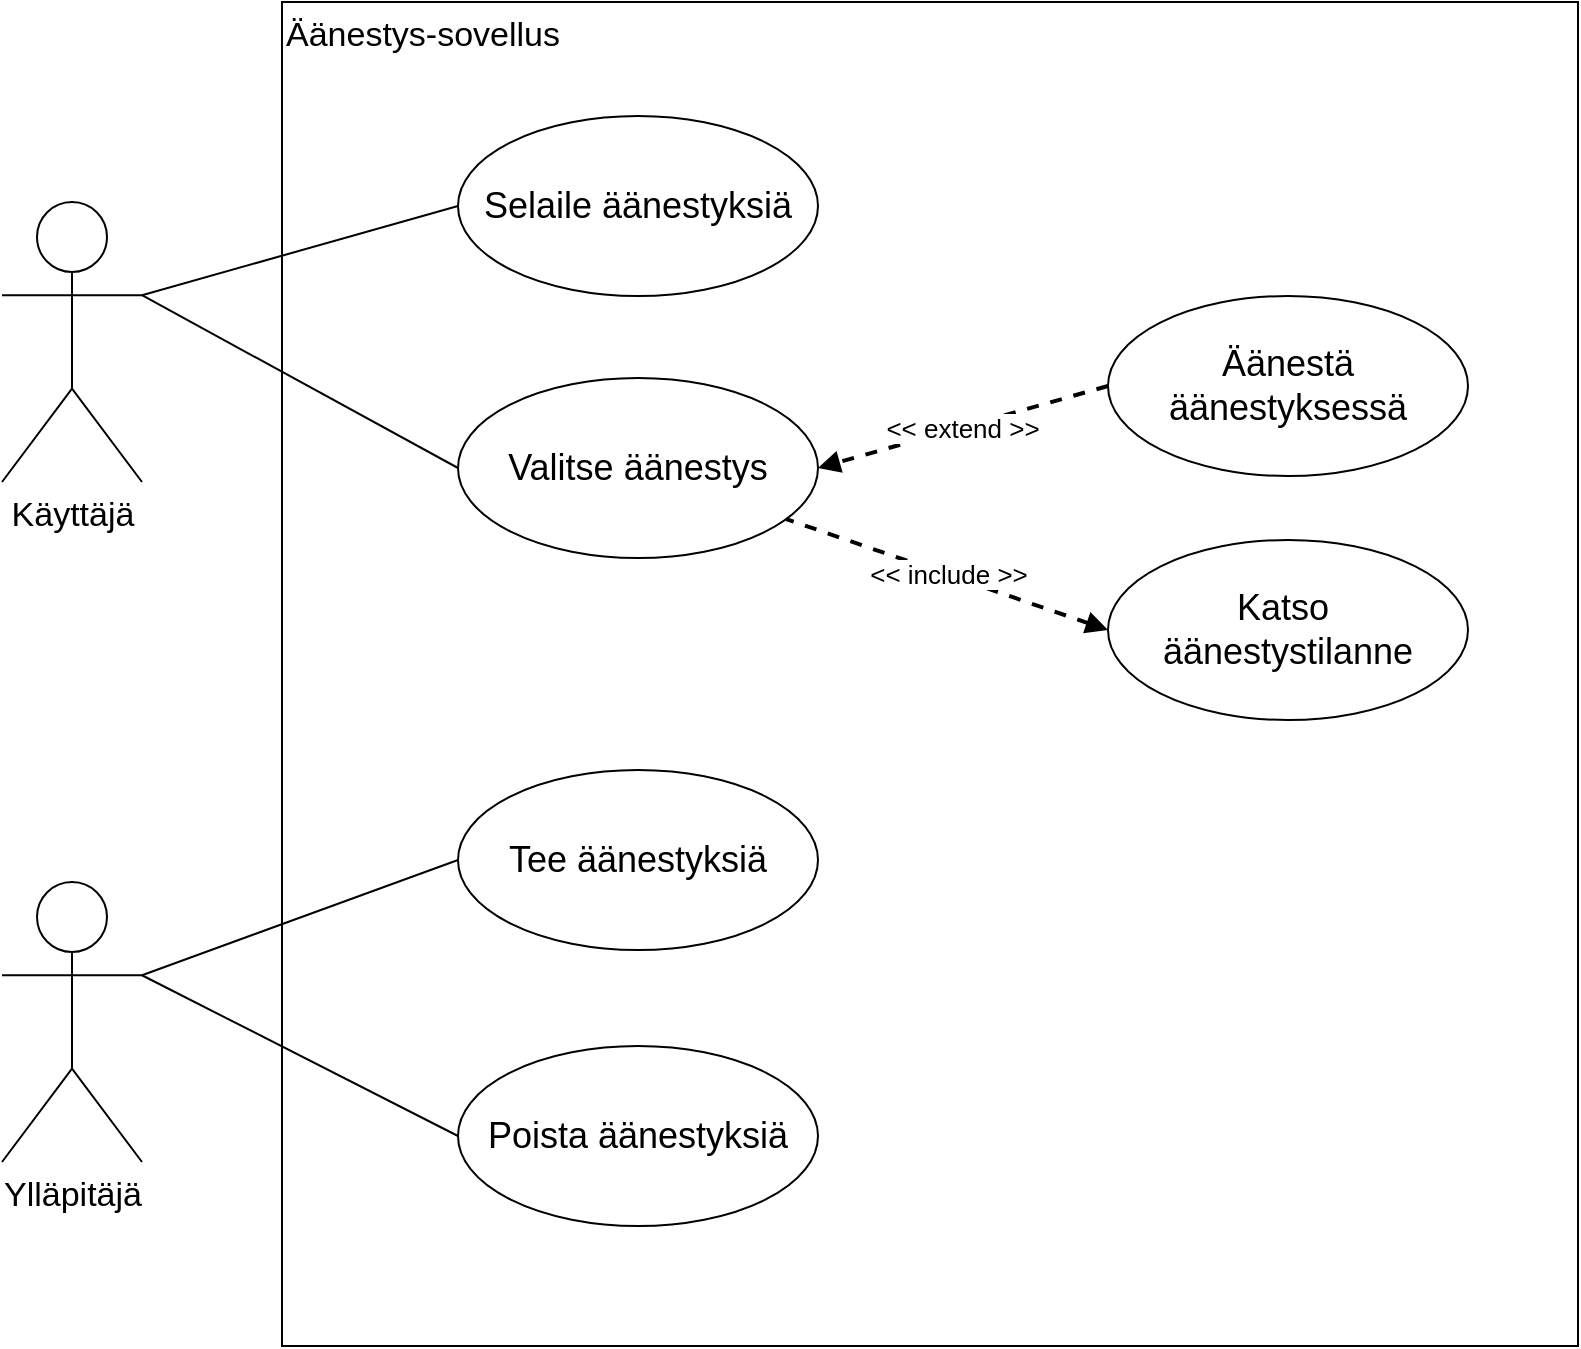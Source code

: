 <mxfile version="15.2.1" type="device"><diagram id="aMJmdSZc4l8r2ljoFjaH" name="Page-1"><mxGraphModel dx="1673" dy="941" grid="0" gridSize="10" guides="1" tooltips="1" connect="1" arrows="1" fold="1" page="1" pageScale="1" pageWidth="1169" pageHeight="827" math="0" shadow="0"><root><mxCell id="0"/><mxCell id="1" parent="0"/><mxCell id="9OXzbN1TFle5y4JEY5MP-1" value="Käyttäjä" style="shape=umlActor;verticalLabelPosition=bottom;verticalAlign=top;html=1;fontSize=17;" vertex="1" parent="1"><mxGeometry x="197" y="144" width="70" height="140" as="geometry"/></mxCell><mxCell id="9OXzbN1TFle5y4JEY5MP-6" value="Äänestys-sovellus" style="rounded=0;whiteSpace=wrap;html=1;fillColor=none;align=left;verticalAlign=top;fontSize=17;" vertex="1" parent="1"><mxGeometry x="337" y="44" width="648" height="672" as="geometry"/></mxCell><mxCell id="9OXzbN1TFle5y4JEY5MP-12" style="rounded=0;orthogonalLoop=1;jettySize=auto;html=1;exitX=0;exitY=0.5;exitDx=0;exitDy=0;entryX=1;entryY=0.333;entryDx=0;entryDy=0;entryPerimeter=0;fontSize=17;endArrow=none;endFill=0;" edge="1" parent="1" source="9OXzbN1TFle5y4JEY5MP-7" target="9OXzbN1TFle5y4JEY5MP-1"><mxGeometry relative="1" as="geometry"/></mxCell><mxCell id="9OXzbN1TFle5y4JEY5MP-7" value="Selaile äänestyksiä" style="ellipse;whiteSpace=wrap;html=1;fontSize=18;fillColor=default;" vertex="1" parent="1"><mxGeometry x="425" y="101" width="180" height="90" as="geometry"/></mxCell><mxCell id="9OXzbN1TFle5y4JEY5MP-13" style="edgeStyle=none;rounded=0;orthogonalLoop=1;jettySize=auto;html=1;exitX=0;exitY=0.5;exitDx=0;exitDy=0;entryX=1;entryY=0.333;entryDx=0;entryDy=0;entryPerimeter=0;fontSize=17;endArrow=none;endFill=0;" edge="1" parent="1" source="9OXzbN1TFle5y4JEY5MP-10" target="9OXzbN1TFle5y4JEY5MP-1"><mxGeometry relative="1" as="geometry"/></mxCell><mxCell id="9OXzbN1TFle5y4JEY5MP-10" value="Valitse äänestys" style="ellipse;whiteSpace=wrap;html=1;fontSize=18;fillColor=default;" vertex="1" parent="1"><mxGeometry x="425" y="232" width="180" height="90" as="geometry"/></mxCell><mxCell id="9OXzbN1TFle5y4JEY5MP-16" value="&amp;lt;&amp;lt; include &amp;gt;&amp;gt;" style="edgeStyle=none;rounded=0;orthogonalLoop=1;jettySize=auto;html=1;exitX=0;exitY=0.5;exitDx=0;exitDy=0;fontSize=13;endArrow=none;endFill=0;dashed=1;strokeWidth=2;startArrow=block;startFill=1;" edge="1" parent="1" source="9OXzbN1TFle5y4JEY5MP-11" target="9OXzbN1TFle5y4JEY5MP-10"><mxGeometry relative="1" as="geometry"/></mxCell><mxCell id="9OXzbN1TFle5y4JEY5MP-11" value="Katso&amp;nbsp; äänestystilanne" style="ellipse;whiteSpace=wrap;html=1;fontSize=18;fillColor=default;" vertex="1" parent="1"><mxGeometry x="750" y="313" width="180" height="90" as="geometry"/></mxCell><mxCell id="9OXzbN1TFle5y4JEY5MP-18" value="&amp;lt;&amp;lt; extend &amp;gt;&amp;gt;" style="edgeStyle=none;rounded=0;orthogonalLoop=1;jettySize=auto;html=1;exitX=0;exitY=0.5;exitDx=0;exitDy=0;entryX=1;entryY=0.5;entryDx=0;entryDy=0;fontSize=13;endArrow=block;endFill=1;dashed=1;strokeWidth=2;startArrow=none;startFill=0;" edge="1" parent="1" source="9OXzbN1TFle5y4JEY5MP-14" target="9OXzbN1TFle5y4JEY5MP-10"><mxGeometry relative="1" as="geometry"/></mxCell><mxCell id="9OXzbN1TFle5y4JEY5MP-14" value="Äänestä äänestyksessä" style="ellipse;whiteSpace=wrap;html=1;fontSize=18;fillColor=default;" vertex="1" parent="1"><mxGeometry x="750" y="191" width="180" height="90" as="geometry"/></mxCell><mxCell id="9OXzbN1TFle5y4JEY5MP-15" value="Ylläpitäjä" style="shape=umlActor;verticalLabelPosition=bottom;verticalAlign=top;html=1;fontSize=17;" vertex="1" parent="1"><mxGeometry x="197" y="484" width="70" height="140" as="geometry"/></mxCell><mxCell id="9OXzbN1TFle5y4JEY5MP-21" style="edgeStyle=none;rounded=0;orthogonalLoop=1;jettySize=auto;html=1;exitX=0;exitY=0.5;exitDx=0;exitDy=0;entryX=1;entryY=0.333;entryDx=0;entryDy=0;entryPerimeter=0;fontSize=17;endArrow=none;endFill=0;" edge="1" parent="1" source="9OXzbN1TFle5y4JEY5MP-19" target="9OXzbN1TFle5y4JEY5MP-15"><mxGeometry relative="1" as="geometry"/></mxCell><mxCell id="9OXzbN1TFle5y4JEY5MP-19" value="Tee äänestyksiä" style="ellipse;whiteSpace=wrap;html=1;fontSize=18;fillColor=default;" vertex="1" parent="1"><mxGeometry x="425" y="428" width="180" height="90" as="geometry"/></mxCell><mxCell id="9OXzbN1TFle5y4JEY5MP-22" style="edgeStyle=none;rounded=0;orthogonalLoop=1;jettySize=auto;html=1;exitX=0;exitY=0.5;exitDx=0;exitDy=0;entryX=1;entryY=0.333;entryDx=0;entryDy=0;entryPerimeter=0;fontSize=17;endArrow=none;endFill=0;" edge="1" parent="1" source="9OXzbN1TFle5y4JEY5MP-20" target="9OXzbN1TFle5y4JEY5MP-15"><mxGeometry relative="1" as="geometry"/></mxCell><mxCell id="9OXzbN1TFle5y4JEY5MP-20" value="Poista äänestyksiä" style="ellipse;whiteSpace=wrap;html=1;fontSize=18;fillColor=default;" vertex="1" parent="1"><mxGeometry x="425" y="566" width="180" height="90" as="geometry"/></mxCell></root></mxGraphModel></diagram></mxfile>